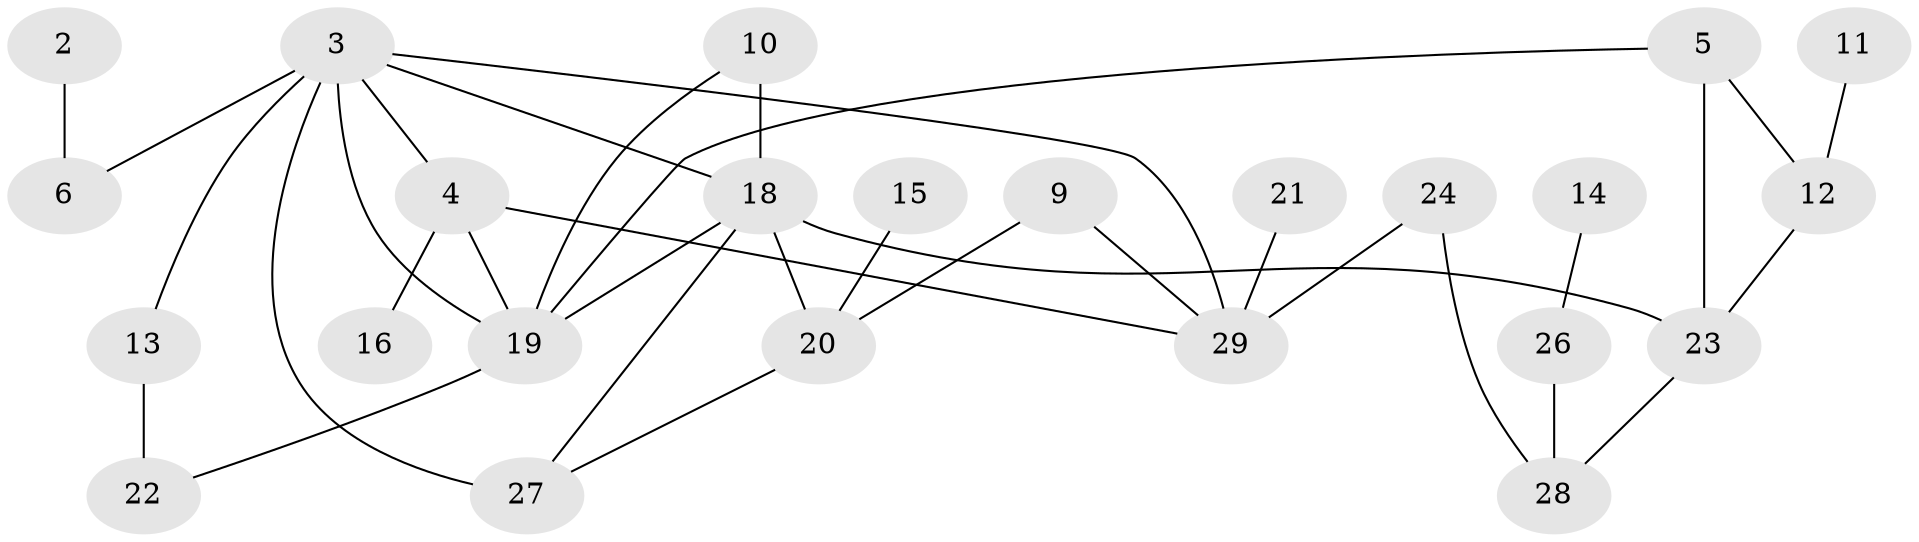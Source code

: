 // original degree distribution, {1: 0.25862068965517243, 2: 0.3103448275862069, 4: 0.13793103448275862, 5: 0.06896551724137931, 0: 0.05172413793103448, 3: 0.15517241379310345, 6: 0.017241379310344827}
// Generated by graph-tools (version 1.1) at 2025/33/03/09/25 02:33:59]
// undirected, 24 vertices, 34 edges
graph export_dot {
graph [start="1"]
  node [color=gray90,style=filled];
  2;
  3;
  4;
  5;
  6;
  9;
  10;
  11;
  12;
  13;
  14;
  15;
  16;
  18;
  19;
  20;
  21;
  22;
  23;
  24;
  26;
  27;
  28;
  29;
  2 -- 6 [weight=1.0];
  3 -- 4 [weight=1.0];
  3 -- 6 [weight=1.0];
  3 -- 13 [weight=1.0];
  3 -- 18 [weight=1.0];
  3 -- 19 [weight=2.0];
  3 -- 27 [weight=2.0];
  3 -- 29 [weight=1.0];
  4 -- 16 [weight=1.0];
  4 -- 19 [weight=1.0];
  4 -- 29 [weight=1.0];
  5 -- 12 [weight=2.0];
  5 -- 19 [weight=1.0];
  5 -- 23 [weight=1.0];
  9 -- 20 [weight=1.0];
  9 -- 29 [weight=1.0];
  10 -- 18 [weight=2.0];
  10 -- 19 [weight=1.0];
  11 -- 12 [weight=1.0];
  12 -- 23 [weight=1.0];
  13 -- 22 [weight=2.0];
  14 -- 26 [weight=2.0];
  15 -- 20 [weight=1.0];
  18 -- 19 [weight=1.0];
  18 -- 20 [weight=1.0];
  18 -- 23 [weight=2.0];
  18 -- 27 [weight=1.0];
  19 -- 22 [weight=1.0];
  20 -- 27 [weight=1.0];
  21 -- 29 [weight=2.0];
  23 -- 28 [weight=1.0];
  24 -- 28 [weight=1.0];
  24 -- 29 [weight=1.0];
  26 -- 28 [weight=1.0];
}
